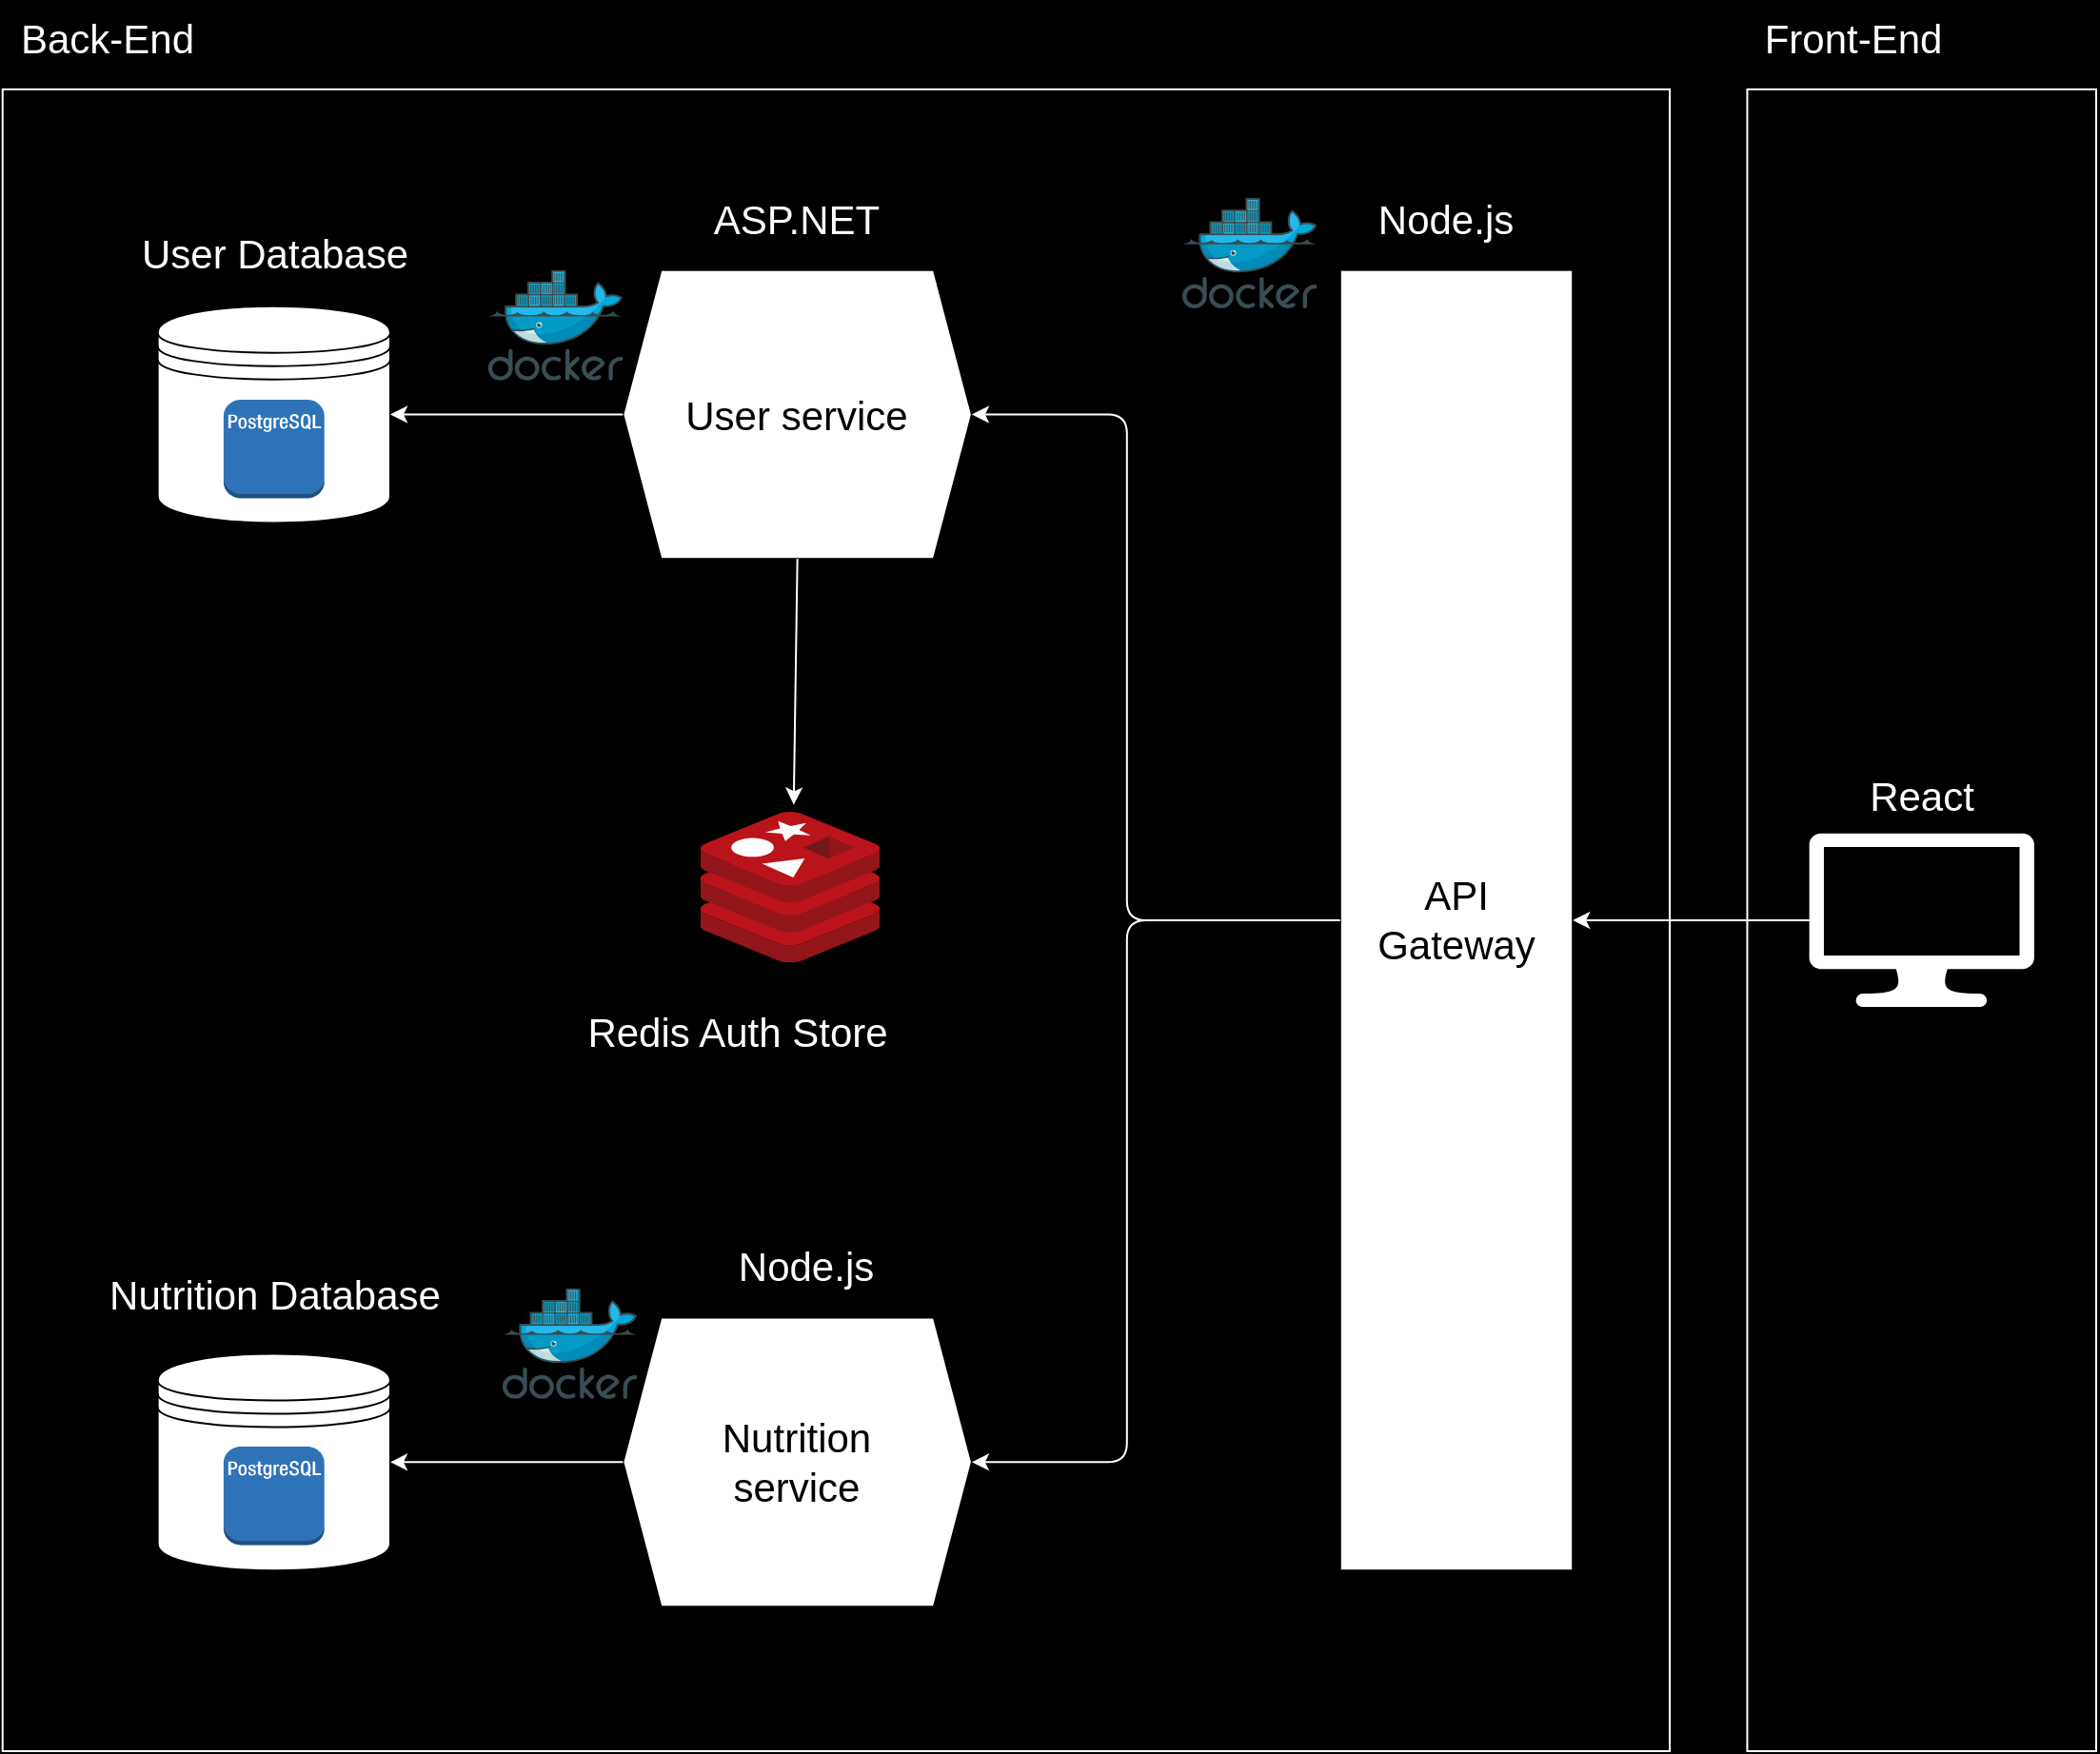 <mxfile>
    <diagram id="bx2E_uVtWSM3cNPr-oQk" name="Page-1">
        <mxGraphModel dx="1549" dy="1113" grid="1" gridSize="10" guides="1" tooltips="1" connect="1" arrows="1" fold="1" page="1" pageScale="1" pageWidth="1200" pageHeight="1600" background="#000000" math="0" shadow="0">
            <root>
                <mxCell id="0"/>
                <mxCell id="1" parent="0"/>
                <mxCell id="30" value="" style="rounded=0;whiteSpace=wrap;html=1;fillColor=none;fontColor=#FFFFFF;strokeColor=#FFFFFF;fontSize=21;" vertex="1" parent="1">
                    <mxGeometry x="976.727" y="96.939" width="183.273" height="873.061" as="geometry"/>
                </mxCell>
                <mxCell id="27" value="" style="rounded=0;whiteSpace=wrap;html=1;fillColor=none;fontColor=#FFFFFF;strokeColor=#FFFFFF;fontSize=21;" vertex="1" parent="1">
                    <mxGeometry x="60.364" y="96.939" width="875.636" height="873.061" as="geometry"/>
                </mxCell>
                <mxCell id="2" value="" style="shape=datastore;whiteSpace=wrap;html=1;fontColor=#FFFFFF;fontSize=21;" vertex="1" parent="1">
                    <mxGeometry x="141.818" y="210.816" width="122.182" height="113.878" as="geometry"/>
                </mxCell>
                <mxCell id="4" value="User Database" style="text;html=1;align=center;verticalAlign=middle;resizable=0;points=[];autosize=1;strokeColor=none;fillColor=none;fontColor=#FFFFFF;fontSize=21;" vertex="1" parent="1">
                    <mxGeometry x="122.911" y="162.948" width="160" height="40" as="geometry"/>
                </mxCell>
                <mxCell id="6" style="edgeStyle=none;html=1;exitX=0;exitY=0.5;exitDx=0;exitDy=0;entryX=1;entryY=0.5;entryDx=0;entryDy=0;fontColor=#FFFFFF;fontSize=21;" edge="1" parent="1" source="5" target="2">
                    <mxGeometry relative="1" as="geometry"/>
                </mxCell>
                <mxCell id="5" value="User service" style="shape=hexagon;perimeter=hexagonPerimeter2;whiteSpace=wrap;html=1;fixedSize=1;fontColor=#000000;fontSize=21;" vertex="1" parent="1">
                    <mxGeometry x="386.182" y="191.837" width="183.273" height="151.837" as="geometry"/>
                </mxCell>
                <mxCell id="7" value="" style="sketch=0;aspect=fixed;html=1;points=[];align=center;image;fontSize=21;image=img/lib/mscae/Cache_Redis_Product.svg;fontColor=#FFFFFF;" vertex="1" parent="1">
                    <mxGeometry x="426.909" y="476.531" width="94.197" height="79.126" as="geometry"/>
                </mxCell>
                <mxCell id="8" style="edgeStyle=none;html=1;exitX=0.5;exitY=1;exitDx=0;exitDy=0;entryX=0.52;entryY=-0.048;entryDx=0;entryDy=0;entryPerimeter=0;fontColor=#FFFFFF;strokeColor=#FFFFFF;fontSize=21;" edge="1" parent="1" source="5" target="7">
                    <mxGeometry relative="1" as="geometry"/>
                </mxCell>
                <mxCell id="9" value="Redis Auth Store" style="text;html=1;align=center;verticalAlign=middle;resizable=0;points=[];autosize=1;strokeColor=none;fillColor=none;fontColor=#FFFFFF;fontSize=21;" vertex="1" parent="1">
                    <mxGeometry x="355.996" y="571.939" width="180" height="40" as="geometry"/>
                </mxCell>
                <mxCell id="10" value="" style="shape=datastore;whiteSpace=wrap;html=1;fontColor=#FFFFFF;fontSize=21;" vertex="1" parent="1">
                    <mxGeometry x="141.818" y="761.224" width="122.182" height="113.878" as="geometry"/>
                </mxCell>
                <mxCell id="11" value="Nutrition Database" style="text;html=1;align=center;verticalAlign=middle;resizable=0;points=[];autosize=1;strokeColor=none;fillColor=none;fontColor=#FFFFFF;fontSize=21;" vertex="1" parent="1">
                    <mxGeometry x="102.907" y="709.996" width="200" height="40" as="geometry"/>
                </mxCell>
                <mxCell id="13" style="edgeStyle=none;html=1;exitX=0;exitY=0.5;exitDx=0;exitDy=0;entryX=1;entryY=0.5;entryDx=0;entryDy=0;fontColor=#FFFFFF;fontSize=21;" edge="1" parent="1" source="12" target="10">
                    <mxGeometry relative="1" as="geometry"/>
                </mxCell>
                <mxCell id="12" value="Nutrition&lt;br style=&quot;font-size: 21px;&quot;&gt;service" style="shape=hexagon;perimeter=hexagonPerimeter2;whiteSpace=wrap;html=1;fixedSize=1;fontColor=#000000;fontSize=21;" vertex="1" parent="1">
                    <mxGeometry x="386.182" y="742.245" width="183.273" height="151.837" as="geometry"/>
                </mxCell>
                <mxCell id="16" value="ASP.NET" style="text;html=1;align=center;verticalAlign=middle;resizable=0;points=[];autosize=1;strokeColor=none;fillColor=none;fontColor=#FFFFFF;fontSize=21;" vertex="1" parent="1">
                    <mxGeometry x="421.905" y="144.898" width="110" height="40" as="geometry"/>
                </mxCell>
                <mxCell id="17" value="Node.js" style="text;html=1;align=center;verticalAlign=middle;resizable=0;points=[];autosize=1;strokeColor=none;fillColor=none;fontColor=#FFFFFF;fontSize=21;" vertex="1" parent="1">
                    <mxGeometry x="437.087" y="695.306" width="90" height="40" as="geometry"/>
                </mxCell>
                <mxCell id="20" style="edgeStyle=none;html=1;entryX=1;entryY=0.5;entryDx=0;entryDy=0;fontColor=#FFFFFF;strokeColor=#FFFFFF;fontSize=21;" edge="1" parent="1" source="18" target="5">
                    <mxGeometry relative="1" as="geometry">
                        <mxPoint x="589.818" y="362.653" as="targetPoint"/>
                        <Array as="points">
                            <mxPoint x="650.909" y="533.469"/>
                            <mxPoint x="650.909" y="267.755"/>
                        </Array>
                    </mxGeometry>
                </mxCell>
                <mxCell id="18" value="API Gateway" style="rounded=0;whiteSpace=wrap;html=1;fontColor=#000000;fontSize=21;" vertex="1" parent="1">
                    <mxGeometry x="762.909" y="191.837" width="122.182" height="683.265" as="geometry"/>
                </mxCell>
                <mxCell id="21" style="edgeStyle=none;html=1;entryX=1;entryY=0.5;entryDx=0;entryDy=0;exitX=0;exitY=0.5;exitDx=0;exitDy=0;fontColor=#FFFFFF;strokeColor=#FFFFFF;fontSize=21;" edge="1" parent="1" source="18" target="12">
                    <mxGeometry relative="1" as="geometry">
                        <mxPoint x="589.818" y="286.735" as="targetPoint"/>
                        <mxPoint x="783.273" y="552.449" as="sourcePoint"/>
                        <Array as="points">
                            <mxPoint x="650.909" y="533.469"/>
                            <mxPoint x="650.909" y="818.163"/>
                        </Array>
                    </mxGeometry>
                </mxCell>
                <mxCell id="33" style="edgeStyle=none;html=1;entryX=1;entryY=0.5;entryDx=0;entryDy=0;fontColor=#FFFFFF;strokeColor=#FFFFFF;fontSize=21;" edge="1" parent="1" source="24" target="18">
                    <mxGeometry relative="1" as="geometry"/>
                </mxCell>
                <mxCell id="24" value="" style="sketch=0;pointerEvents=1;shadow=0;dashed=0;html=1;strokeColor=none;fillColor=#FFFFFF;labelPosition=center;verticalLabelPosition=bottom;verticalAlign=top;outlineConnect=0;align=center;shape=mxgraph.office.devices.lcd_monitor;fontColor=#FFFFFF;fontSize=21;" vertex="1" parent="1">
                    <mxGeometry x="1009.309" y="487.918" width="118.109" height="91.102" as="geometry"/>
                </mxCell>
                <mxCell id="28" value="Back-End" style="text;html=1;align=center;verticalAlign=middle;resizable=0;points=[];autosize=1;fillColor=none;fontColor=#FFFFFF;fontSize=21;" vertex="1" parent="1">
                    <mxGeometry x="60.36" y="50" width="110" height="40" as="geometry"/>
                </mxCell>
                <mxCell id="29" value="Node.js" style="text;html=1;align=center;verticalAlign=middle;resizable=0;points=[];autosize=1;strokeColor=none;fillColor=none;fontColor=#FFFFFF;fontSize=21;" vertex="1" parent="1">
                    <mxGeometry x="773.087" y="144.898" width="90" height="40" as="geometry"/>
                </mxCell>
                <mxCell id="31" value="React" style="text;html=1;align=center;verticalAlign=middle;resizable=0;points=[];autosize=1;strokeColor=none;fillColor=none;fontColor=#FFFFFF;fontSize=21;" vertex="1" parent="1">
                    <mxGeometry x="1028.365" y="447.922" width="80" height="40" as="geometry"/>
                </mxCell>
                <mxCell id="32" value="Front-End" style="text;html=1;align=center;verticalAlign=middle;resizable=0;points=[];autosize=1;strokeColor=none;fillColor=none;fontColor=#FFFFFF;fontSize=21;" vertex="1" parent="1">
                    <mxGeometry x="971.724" y="50" width="120" height="40" as="geometry"/>
                </mxCell>
                <mxCell id="34" style="edgeStyle=none;html=1;exitX=0;exitY=0.5;exitDx=0;exitDy=0;entryX=1;entryY=0.5;entryDx=0;entryDy=0;fontColor=#FFFFFF;strokeColor=#FFFFFF;fontSize=21;" edge="1" parent="1">
                    <mxGeometry relative="1" as="geometry">
                        <mxPoint x="386.182" y="267.755" as="sourcePoint"/>
                        <mxPoint x="264" y="267.755" as="targetPoint"/>
                    </mxGeometry>
                </mxCell>
                <mxCell id="35" style="edgeStyle=none;html=1;exitX=0;exitY=0.5;exitDx=0;exitDy=0;entryX=1;entryY=0.5;entryDx=0;entryDy=0;fontColor=#FFFFFF;strokeColor=#FFFFFF;fontSize=21;" edge="1" parent="1">
                    <mxGeometry relative="1" as="geometry">
                        <mxPoint x="386.182" y="818.163" as="sourcePoint"/>
                        <mxPoint x="264" y="818.163" as="targetPoint"/>
                    </mxGeometry>
                </mxCell>
                <mxCell id="37" value="" style="sketch=0;aspect=fixed;html=1;points=[];align=center;image;fontSize=21;image=img/lib/mscae/Docker.svg;strokeColor=#FFFFFF;fontColor=#000000;fillColor=#FFFFFF;" vertex="1" parent="1">
                    <mxGeometry x="323" y="726.87" width="70.79" height="58.05" as="geometry"/>
                </mxCell>
                <mxCell id="39" value="" style="outlineConnect=0;dashed=0;verticalLabelPosition=bottom;verticalAlign=top;align=center;html=1;shape=mxgraph.aws3.postgre_sql_instance;fillColor=#2E73B8;gradientColor=none;strokeColor=#FFFFFF;fontColor=#000000;fontSize=21;" vertex="1" parent="1">
                    <mxGeometry x="176.45" y="260" width="52.91" height="51.74" as="geometry"/>
                </mxCell>
                <mxCell id="78" value="" style="outlineConnect=0;dashed=0;verticalLabelPosition=bottom;verticalAlign=top;align=center;html=1;shape=mxgraph.aws3.postgre_sql_instance;fillColor=#2E73B8;gradientColor=none;strokeColor=#FFFFFF;fontColor=#000000;fontSize=21;" vertex="1" parent="1">
                    <mxGeometry x="176.45" y="810" width="52.91" height="51.74" as="geometry"/>
                </mxCell>
                <mxCell id="79" value="" style="sketch=0;aspect=fixed;html=1;points=[];align=center;image;fontSize=21;image=img/lib/mscae/Docker.svg;strokeColor=#FFFFFF;fontColor=#000000;fillColor=#FFFFFF;" vertex="1" parent="1">
                    <mxGeometry x="315.39" y="191.84" width="70.79" height="58.05" as="geometry"/>
                </mxCell>
                <mxCell id="80" value="" style="sketch=0;aspect=fixed;html=1;points=[];align=center;image;fontSize=21;image=img/lib/mscae/Docker.svg;strokeColor=#FFFFFF;fontColor=#000000;fillColor=#FFFFFF;" vertex="1" parent="1">
                    <mxGeometry x="680" y="153.92" width="70.79" height="58.05" as="geometry"/>
                </mxCell>
            </root>
        </mxGraphModel>
    </diagram>
</mxfile>